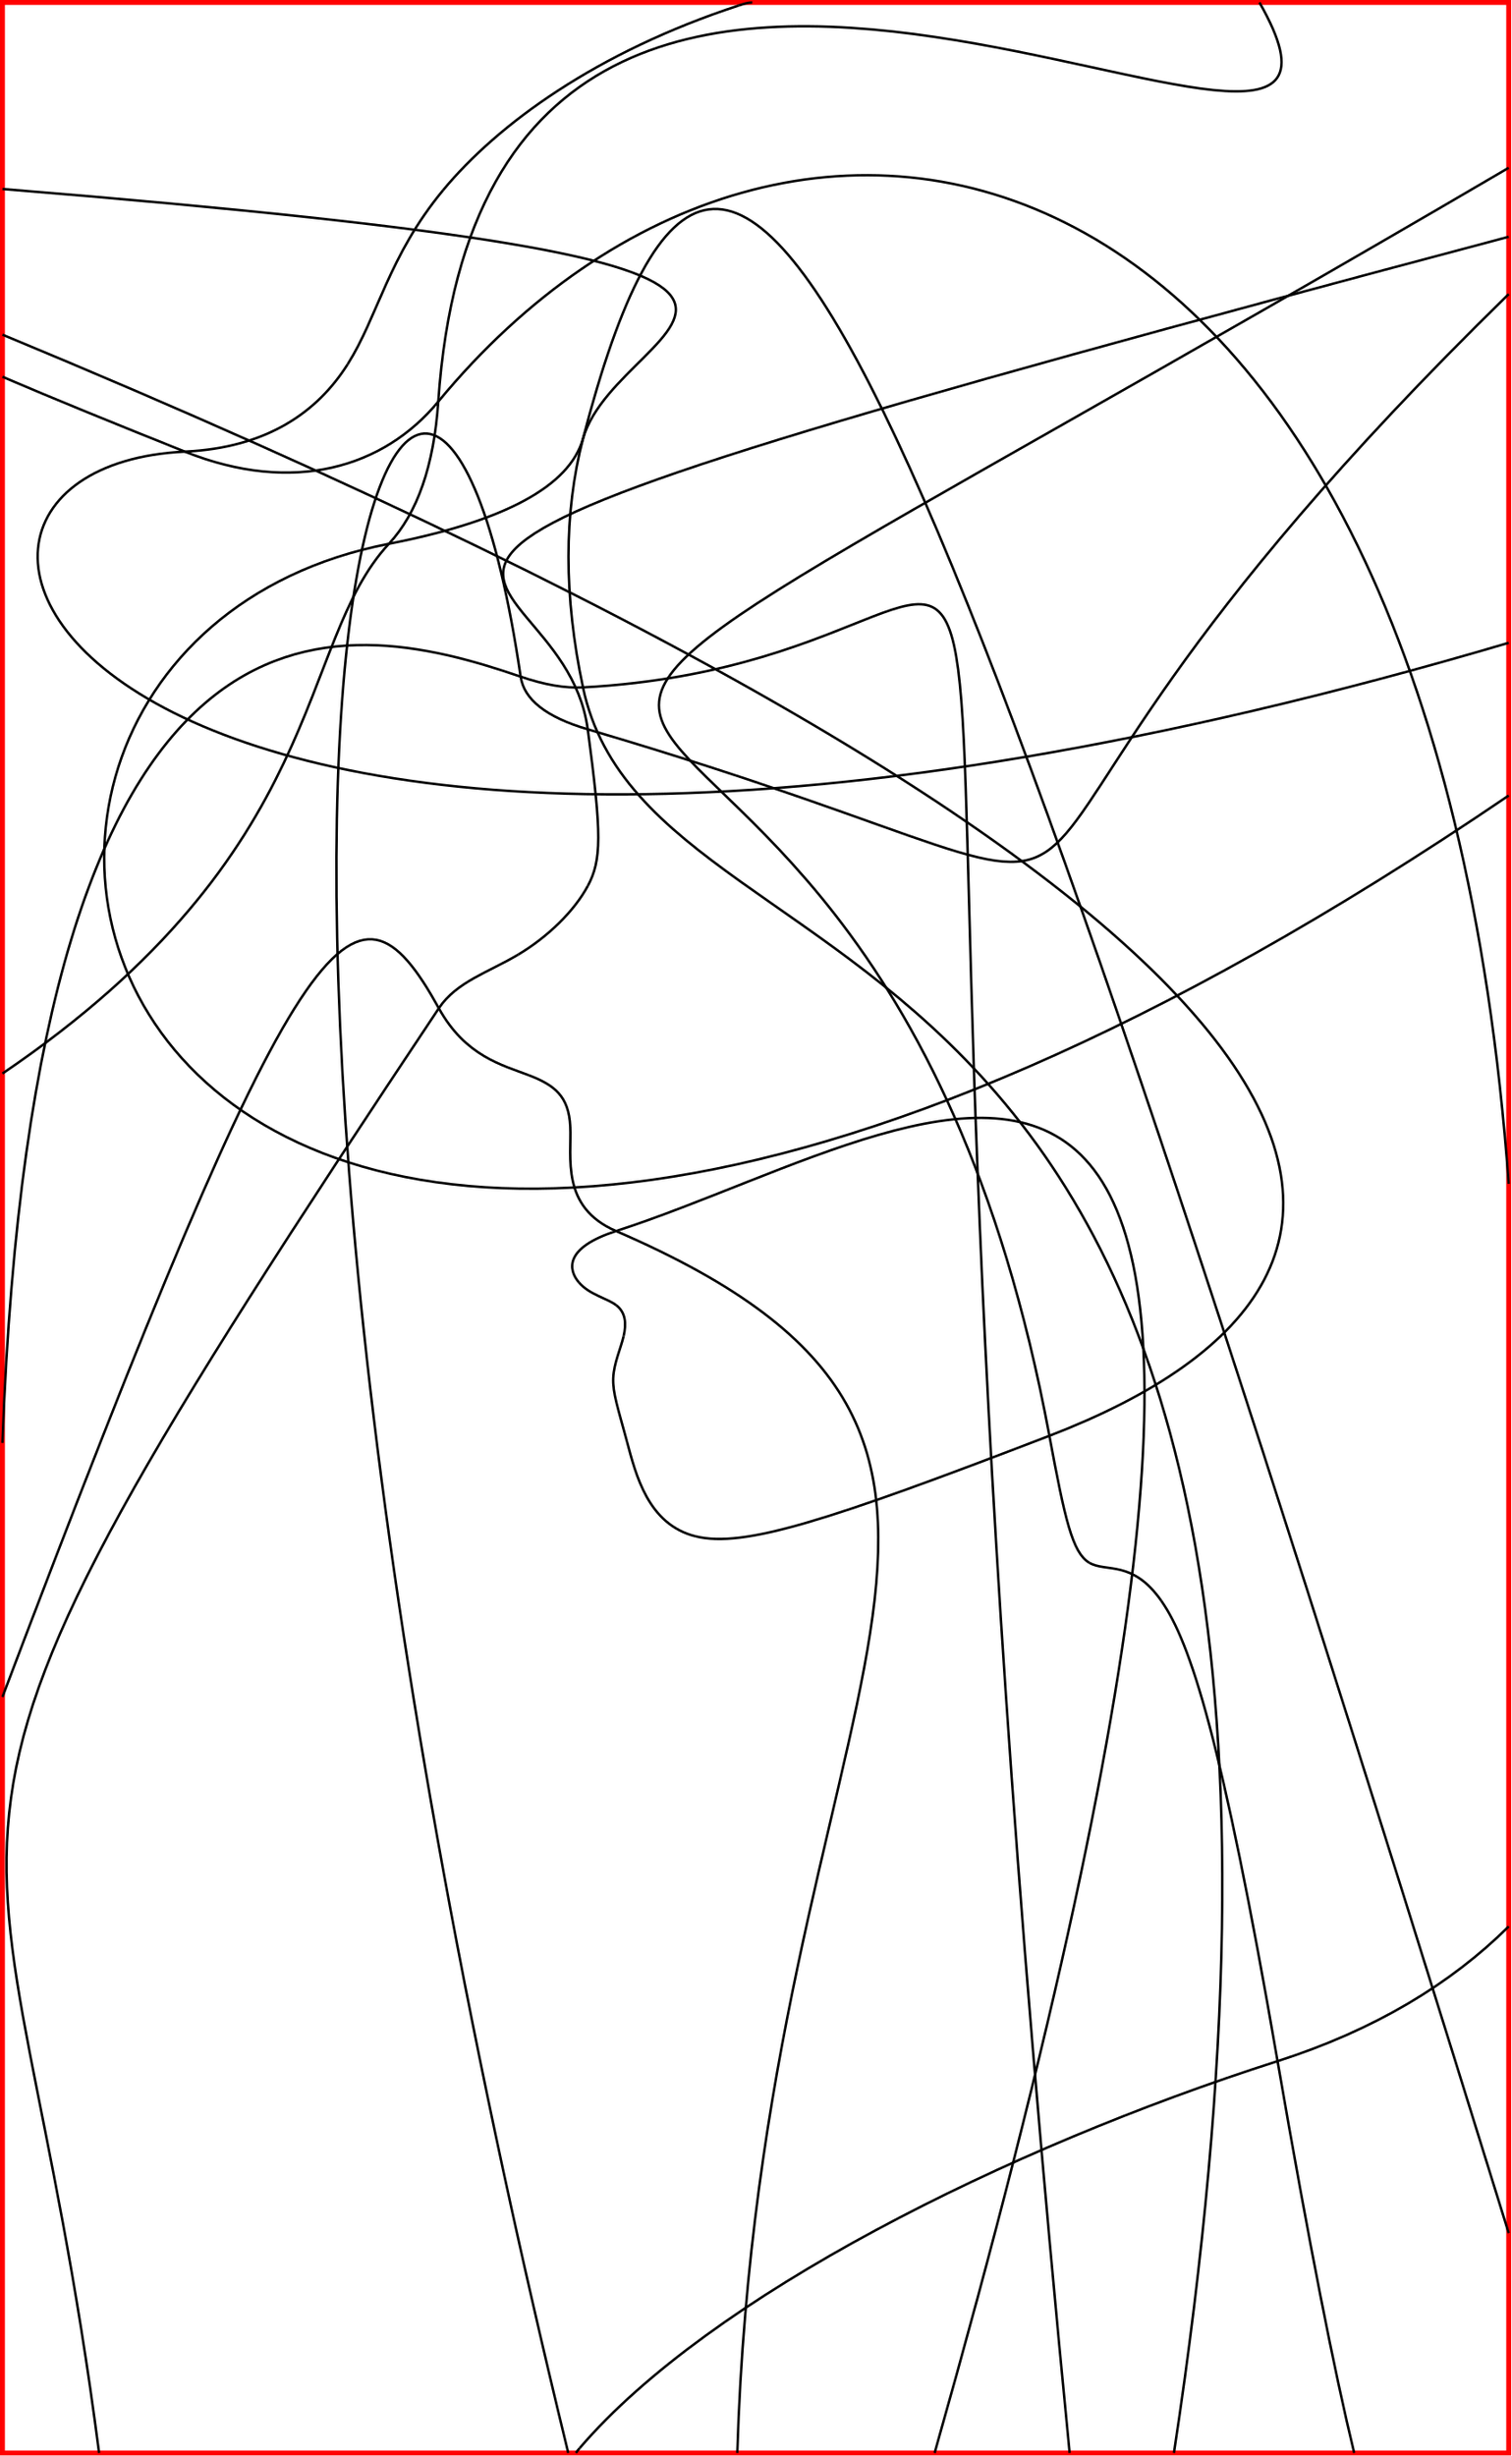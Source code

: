 <?xml version="1.0"?>
<!DOCTYPE ipe SYSTEM "ipe.dtd">
<ipe version="70005" creator="svgtoipe 20091018">
<ipestyle>
<layout paper="616 1002" frame="616 1002" origin="0 0" crop="no"/>
<opacity name="10%" value="0.10"/>
<opacity name="20%" value="0.20"/>
<opacity name="30%" value="0.30"/>
<opacity name="40%" value="0.40"/>
<opacity name="50%" value="0.50"/>
<opacity name="60%" value="0.60"/>
<opacity name="70%" value="0.70"/>
<opacity name="80%" value="0.80"/>
<opacity name="90%" value="0.90"/>
<pathstyle cap="0" join="0" fillrule="wind"/>
</ipestyle>
<page>
<group matrix="1 0 0 -1 0 1002">
<group matrix="1 0 0 1 1 1">
<path stroke="1 0 0" pen="2" cap="0" join="0">
0 0 m 614.693 0 l 614.693 1000 l 0 1000 l h
</path>
<path stroke="0 0 0" pen="1" cap="0" join="0">
236.908 178.051 m
229.033 208.418 229.033 242.237 236.908 279.505 c
</path>
<path stroke="0 0 0" pen="1" cap="0" join="0">
236.908 279.505 m
229.595 279.897 221.118 278.439 211.473 275.132 c
</path>
<path stroke="0 0 0" pen="1" cap="0" join="0">
211.473 275.132 m
212.85 284.501 221.977 291.664 238.854 296.622 c
</path>
<path stroke="0 0 0" pen="1" cap="0" join="0">
238.854 296.622 m
244.685 339.892 244.446 350.116 238.903 360.479 c
</path>
<path stroke="0 0 0" pen="1" cap="0" join="0">
238.903 360.479 m
233.36 370.845 222.51 381.349 210.498 388.538 c
</path>
<path stroke="0 0 0" pen="1" cap="0" join="0">
210.498 388.538 m
198.49 395.727 185.316 399.601 178.084 410.451 c
</path>
<path stroke="0 0 0" pen="1" cap="0" join="0">
178.084 410.451 m
188.931 430.081 204.171 433.696 214.718 437.743 c
</path>
<path stroke="0 0 0" pen="1" cap="0" join="0">
214.718 437.743 m
225.266 441.79 231.12 446.267 231.723 458.708 c
</path>
<path stroke="0 0 0" pen="1" cap="0" join="0">
231.723 458.708 m
232.325 471.152 227.675 491.558 250.407 501.373 c
</path>
<path stroke="0 0 0" pen="1" cap="0" join="0">
250.407 501.373 m
229.255 508.213 230.843 517.155 235.216 522.288 c
</path>
<path stroke="0 0 0" pen="1" cap="0" join="0">
235.216 522.288 m
239.586 527.422 246.741 528.745 250.514 531.66 c
</path>
<path stroke="0 0 0" pen="1" cap="0" join="0">
250.514 531.66 m
254.29 534.574 254.688 539.076 253.495 544.245 c
</path>
<path stroke="0 0 0" pen="1" cap="0" join="0">
253.495 544.245 m
252.304 549.41 249.522 555.239 249.257 561.33 c
</path>
<path stroke="0 0 0" pen="1" cap="0" join="0">
249.257 561.33 m
248.992 567.423 251.243 573.782 254.846 587.215 c
</path>
<path stroke="0 0 0" pen="1" cap="0" join="0">
254.846 587.215 m
258.45 600.648 263.402 621.154 282.902 625.951 c
</path>
<path stroke="0 0 0" pen="1" cap="0" join="0">
282.902 625.951 m
302.403 630.747 336.452 619.834 427.249 584.912 c
</path>
<path stroke="0 0 0" pen="1" cap="0" join="0">
157.713 220.911 m
204.996 211.69 231.394 197.404 236.908 178.051 c
</path>
<path stroke="0 0 0" pen="1" cap="0" join="0">
177.859 162.886 m
176.069 189.033 169.353 208.375 157.713 220.911 c
</path>
<path stroke="0 0 0" pen="1" cap="0" join="0">
74.4359 183.303 m
118.761 201.033 155.698 189.751 177.859 162.886 c
</path>
<path stroke="0 0 0" pen="1" cap="0" join="0">
300.443 1.25497 m
242.558 20.1934 202.15 49.6329 179.819 76.6223 c
</path>
<path stroke="0 0 0" pen="1" cap="0" join="0">
179.819 76.6223 m
157.488 103.609 153.233 128.142 140.867 147.663 c
</path>
<path stroke="0 0 0" pen="1" cap="0" join="0">
140.867 147.663 m
128.498 167.184 108.015 181.691 74.4359 183.303 c
</path>
<path stroke="0 0 0" pen="1" cap="0" join="0">
427.249 584.912 m
433.594 619.027 436.629 632.615 443.51 636.706 c
</path>
<path stroke="0 0 0" pen="1" cap="0" join="0">
443.51 636.706 m
450.387 640.796 461.113 635.383 472.92 652.26 c
</path>
<path stroke="0 0 0" pen="1" cap="0" join="0">
472.92 652.26 m
484.727 669.137 497.618 708.3 520.364 840.107 c
</path>
<path stroke="0 0 0" pen="1" cap="0" join="0">
520.364 840.107 m
409.703 875.52 288.716 936.013 235.6 997.982 c
</path>
<path stroke="0 0 0" pen="1" cap="0" join="0">
614.693 910.283 m
376.149 139.69 298.161 -58.1473 236.908 178.051 c
</path>
<path stroke="0 0 0" pen="1" cap="0" join="0">
236.908 279.505 m
266.495 419.524 578.163 342.644 478.075 1000 c
</path>
<path stroke="0 0 0" pen="1" cap="0" join="0">
435.511 1000 m
340.609 32.386 475.259 266.728 236.908 279.505 c
</path>
<path stroke="0 0 0" pen="1" cap="0" join="0">
211.473 275.132 m
136.651 249.484 13.0269 225.625 0 587.815 c
</path>
<path stroke="0 0 0" pen="1" cap="0" join="0">
230.901 1000 m
53.3062 271.679 173.108 14.2873 211.473 275.132 c
</path>
<path stroke="0 0 0" pen="1" cap="0" join="0">
238.854 296.622 m
529.977 382.144 332.337 394.751 614.693 119.011 c
</path>
<path stroke="0 0 0" pen="1" cap="0" join="0">
614.693 95.6183 m
52.5283 245.038 227.538 212.653 238.854 296.622 c
</path>
<path stroke="0 0 0" pen="1" cap="0" join="0">
178.084 410.451 m
-65.0447 775.192 1.84961 708.564 39.4374 1000 c
</path>
<path stroke="0 0 0" pen="1" cap="0" join="0">
0 691.49 m
121.463 370.815 143.065 347.076 178.084 410.451 c
</path>
<path stroke="0 0 0" pen="1" cap="0" join="0">
250.407 501.373 m
451.308 588.117 309.509 685.895 299.881 1000 c
</path>
<path stroke="0 0 0" pen="1" cap="0" join="0">
380.414 1000 m
578.298 302.491 389.964 456.242 250.407 501.373 c
</path>
<path stroke="0 0 0" pen="1" cap="0" join="0">
427.249 584.912 m
597.548 519.412 586.971 378.92 0 135.571 c
</path>
<path stroke="0 0 0" pen="1" cap="0" join="0">
614.693 323.639 m
34.7469 717.909 -79.8996 267.252 157.713 220.911 c
</path>
<path stroke="0 0 0" pen="1" cap="0" join="0">
236.908 178.051 m
251.738 126.004 396.621 108.384 0 76.1287 c
</path>
<path stroke="0 0 0" pen="1" cap="0" join="0">
512.967 0 m
585.376 126.419 198.814 -143.201 177.859 162.886 c
</path>
<path stroke="0 0 0" pen="1" cap="0" join="0">
157.713 220.911 m
119.489 262.079 134.17 346.02 0 437.094 c
</path>
<path stroke="0 0 0" pen="1" cap="0" join="0">
0 152.757 m
20.7249 161.651 45.5937 171.766 74.4359 183.303 c
</path>
<path stroke="0 0 0" pen="1" cap="0" join="0">
177.859 162.886 m
320.697 -10.2743 582.668 40.6334 614.693 482.093 c
</path>
<path stroke="0 0 0" pen="1" cap="0" join="0">
305.966 0 m
304.138 0.0462982 302.297 0.648239 300.443 1.25497 c
</path>
<path stroke="0 0 0" pen="1" cap="0" join="0">
74.4359 183.303 m
-72.3858 190.348 28.8157 434.298 614.693 261.317 c
</path>
<path stroke="0 0 0" pen="1" cap="0" join="0">
614.693 67.4682 m
25.5741 412.697 348.013 158.851 427.249 584.912 c
</path>
<path stroke="0 0 0" pen="1" cap="0" join="0">
520.364 840.107 m
533.194 914.453 543.672 967.271 551.638 1000 c
</path>
<path stroke="0 0 0" pen="1" cap="0" join="0">
614.693 785.154 m
590.907 808.74 559.691 827.523 520.364 840.107 c
</path>
<path stroke="0 0 0" pen="1" cap="0" join="0">
235.6 997.982 m
235.072 998.598 234.546 999.211 234.022 1000 c
</path>
</group>
</group>
</page>
</ipe>
